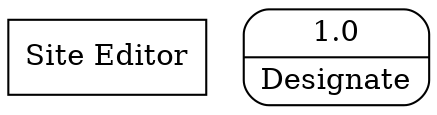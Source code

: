 digraph dfd2{ 
node[shape=record]
200 [label="Site Editor" shape=box];
201 [label="{<f0> 1.0|<f1> Designate }" shape=Mrecord];
}